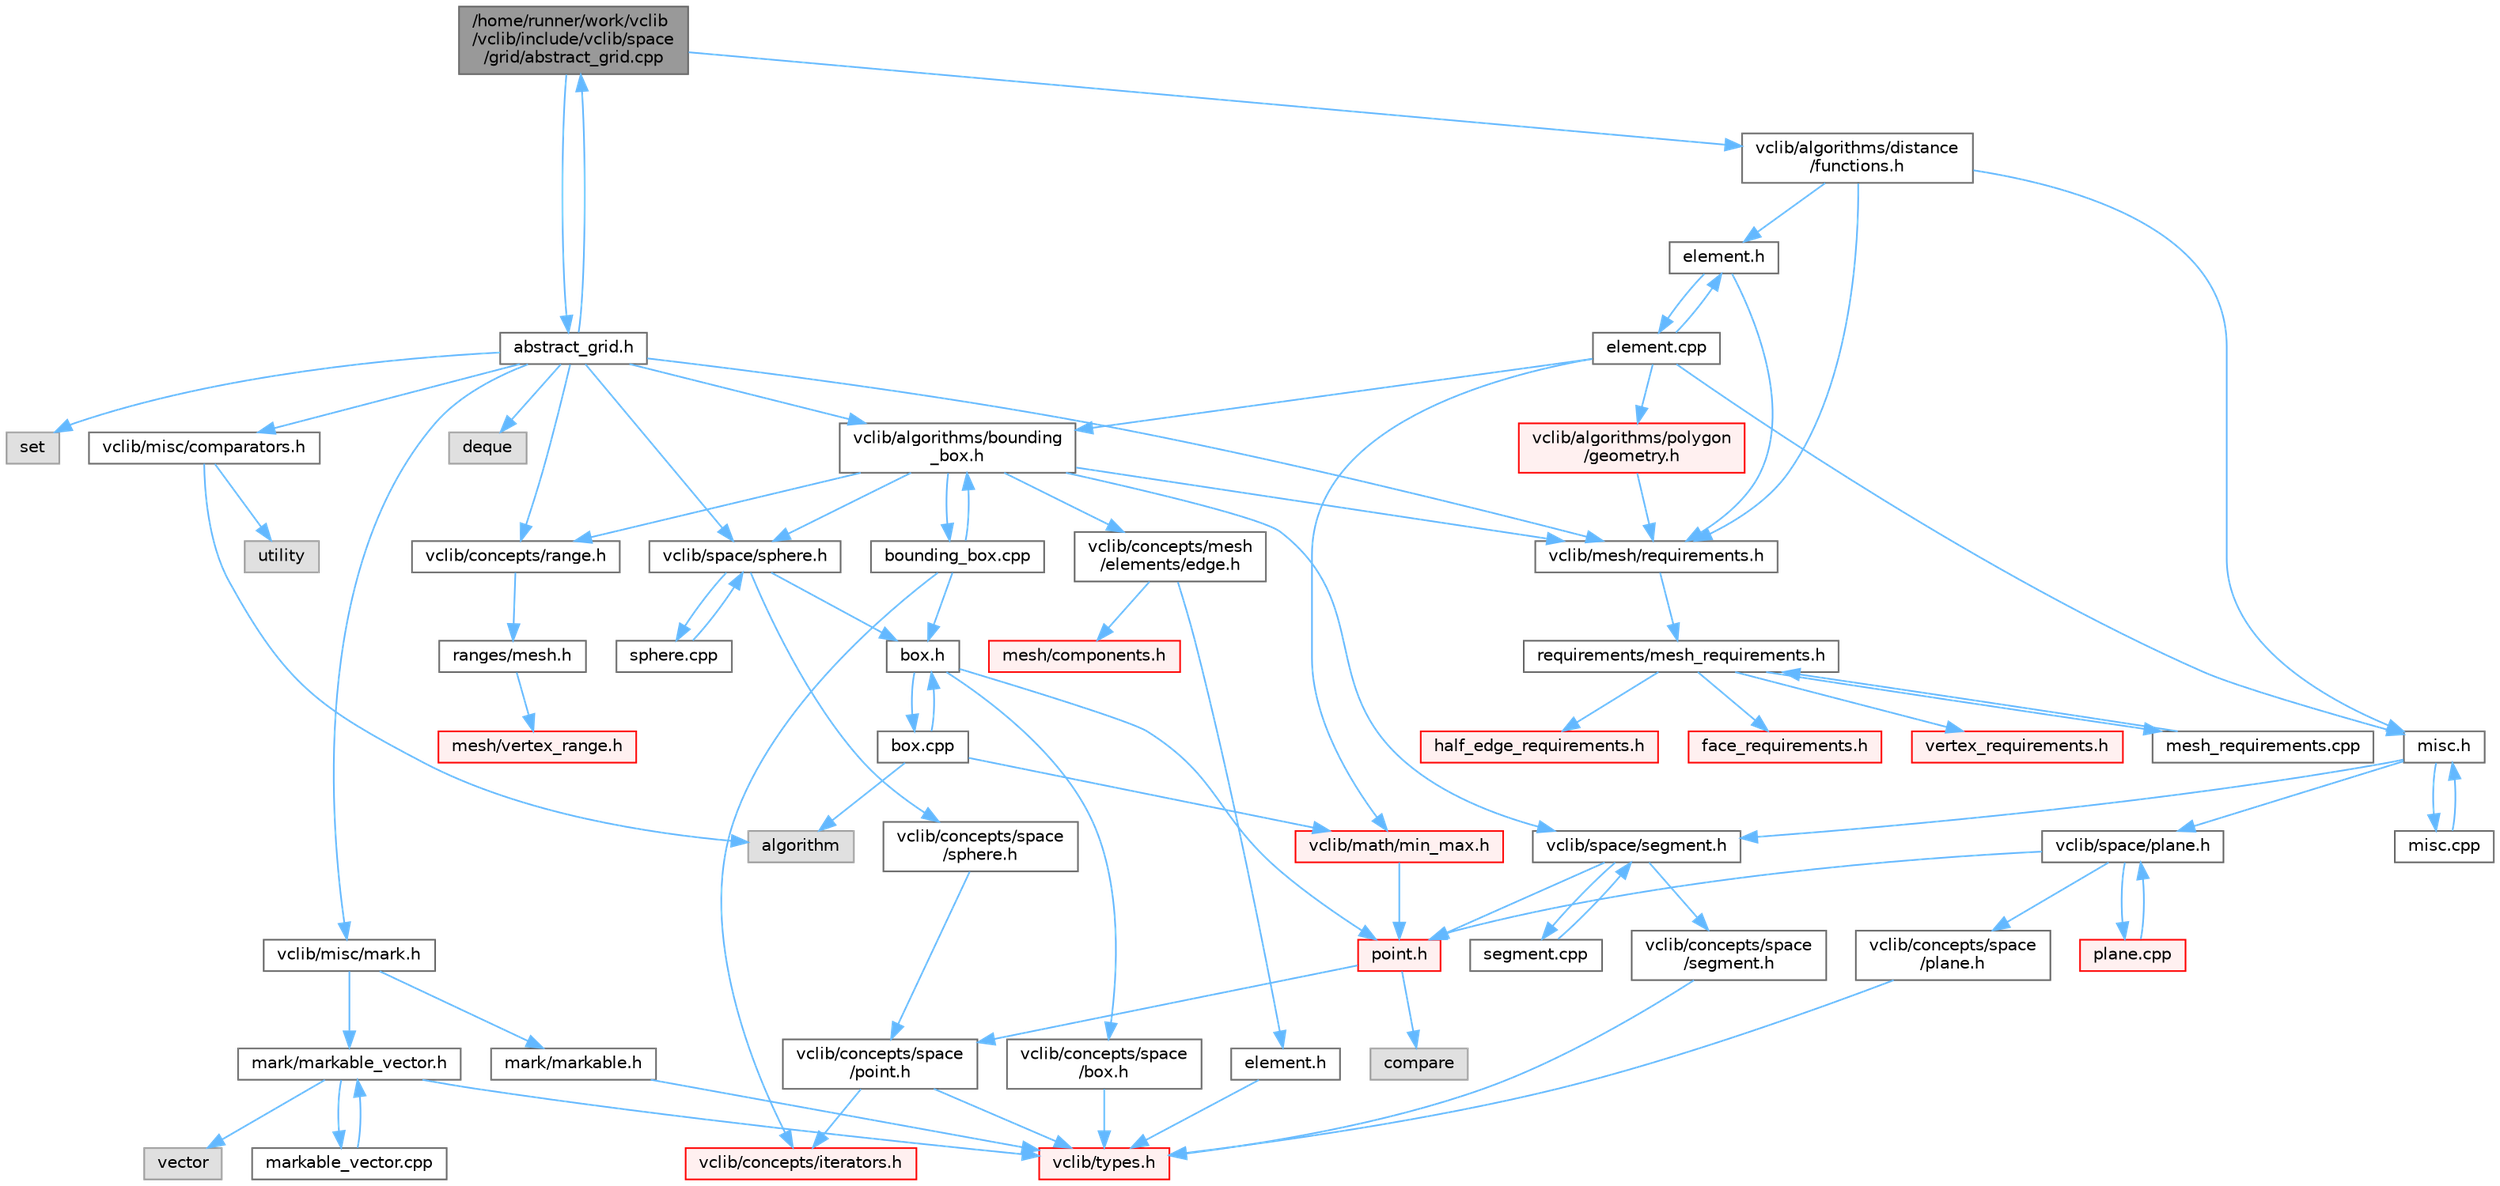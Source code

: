 digraph "/home/runner/work/vclib/vclib/include/vclib/space/grid/abstract_grid.cpp"
{
 // LATEX_PDF_SIZE
  bgcolor="transparent";
  edge [fontname=Helvetica,fontsize=10,labelfontname=Helvetica,labelfontsize=10];
  node [fontname=Helvetica,fontsize=10,shape=box,height=0.2,width=0.4];
  Node1 [label="/home/runner/work/vclib\l/vclib/include/vclib/space\l/grid/abstract_grid.cpp",height=0.2,width=0.4,color="gray40", fillcolor="grey60", style="filled", fontcolor="black",tooltip=" "];
  Node1 -> Node2 [color="steelblue1",style="solid"];
  Node2 [label="abstract_grid.h",height=0.2,width=0.4,color="grey40", fillcolor="white", style="filled",URL="$abstract__grid_8h.html",tooltip=" "];
  Node2 -> Node3 [color="steelblue1",style="solid"];
  Node3 [label="deque",height=0.2,width=0.4,color="grey60", fillcolor="#E0E0E0", style="filled",tooltip=" "];
  Node2 -> Node4 [color="steelblue1",style="solid"];
  Node4 [label="set",height=0.2,width=0.4,color="grey60", fillcolor="#E0E0E0", style="filled",tooltip=" "];
  Node2 -> Node5 [color="steelblue1",style="solid"];
  Node5 [label="vclib/algorithms/bounding\l_box.h",height=0.2,width=0.4,color="grey40", fillcolor="white", style="filled",URL="$algorithms_2bounding__box_8h.html",tooltip=" "];
  Node5 -> Node6 [color="steelblue1",style="solid"];
  Node6 [label="vclib/mesh/requirements.h",height=0.2,width=0.4,color="grey40", fillcolor="white", style="filled",URL="$requirements_8h.html",tooltip=" "];
  Node6 -> Node7 [color="steelblue1",style="solid"];
  Node7 [label="requirements/mesh_requirements.h",height=0.2,width=0.4,color="grey40", fillcolor="white", style="filled",URL="$mesh__requirements_8h.html",tooltip=" "];
  Node7 -> Node8 [color="steelblue1",style="solid"];
  Node8 [label="half_edge_requirements.h",height=0.2,width=0.4,color="red", fillcolor="#FFF0F0", style="filled",URL="$half__edge__requirements_8h.html",tooltip=" "];
  Node7 -> Node152 [color="steelblue1",style="solid"];
  Node152 [label="face_requirements.h",height=0.2,width=0.4,color="red", fillcolor="#FFF0F0", style="filled",URL="$face__requirements_8h.html",tooltip=" "];
  Node7 -> Node71 [color="steelblue1",style="solid"];
  Node71 [label="vertex_requirements.h",height=0.2,width=0.4,color="red", fillcolor="#FFF0F0", style="filled",URL="$vertex__requirements_8h.html",tooltip=" "];
  Node7 -> Node177 [color="steelblue1",style="solid"];
  Node177 [label="mesh_requirements.cpp",height=0.2,width=0.4,color="grey40", fillcolor="white", style="filled",URL="$mesh__requirements_8cpp.html",tooltip=" "];
  Node177 -> Node7 [color="steelblue1",style="solid"];
  Node5 -> Node178 [color="steelblue1",style="solid"];
  Node178 [label="vclib/space/segment.h",height=0.2,width=0.4,color="grey40", fillcolor="white", style="filled",URL="$space_2segment_8h.html",tooltip=" "];
  Node178 -> Node179 [color="steelblue1",style="solid"];
  Node179 [label="vclib/concepts/space\l/segment.h",height=0.2,width=0.4,color="grey40", fillcolor="white", style="filled",URL="$concepts_2space_2segment_8h.html",tooltip=" "];
  Node179 -> Node14 [color="steelblue1",style="solid"];
  Node14 [label="vclib/types.h",height=0.2,width=0.4,color="red", fillcolor="#FFF0F0", style="filled",URL="$types_8h.html",tooltip=" "];
  Node178 -> Node31 [color="steelblue1",style="solid"];
  Node31 [label="point.h",height=0.2,width=0.4,color="red", fillcolor="#FFF0F0", style="filled",URL="$space_2point_8h.html",tooltip=" "];
  Node31 -> Node32 [color="steelblue1",style="solid"];
  Node32 [label="compare",height=0.2,width=0.4,color="grey60", fillcolor="#E0E0E0", style="filled",tooltip=" "];
  Node31 -> Node35 [color="steelblue1",style="solid"];
  Node35 [label="vclib/concepts/space\l/point.h",height=0.2,width=0.4,color="grey40", fillcolor="white", style="filled",URL="$concepts_2space_2point_8h.html",tooltip=" "];
  Node35 -> Node36 [color="steelblue1",style="solid"];
  Node36 [label="vclib/concepts/iterators.h",height=0.2,width=0.4,color="red", fillcolor="#FFF0F0", style="filled",URL="$concepts_2iterators_8h.html",tooltip=" "];
  Node35 -> Node14 [color="steelblue1",style="solid"];
  Node178 -> Node180 [color="steelblue1",style="solid"];
  Node180 [label="segment.cpp",height=0.2,width=0.4,color="grey40", fillcolor="white", style="filled",URL="$segment_8cpp.html",tooltip=" "];
  Node180 -> Node178 [color="steelblue1",style="solid"];
  Node5 -> Node181 [color="steelblue1",style="solid"];
  Node181 [label="vclib/space/sphere.h",height=0.2,width=0.4,color="grey40", fillcolor="white", style="filled",URL="$space_2sphere_8h.html",tooltip=" "];
  Node181 -> Node182 [color="steelblue1",style="solid"];
  Node182 [label="vclib/concepts/space\l/sphere.h",height=0.2,width=0.4,color="grey40", fillcolor="white", style="filled",URL="$concepts_2space_2sphere_8h.html",tooltip=" "];
  Node182 -> Node35 [color="steelblue1",style="solid"];
  Node181 -> Node183 [color="steelblue1",style="solid"];
  Node183 [label="box.h",height=0.2,width=0.4,color="grey40", fillcolor="white", style="filled",URL="$space_2box_8h.html",tooltip=" "];
  Node183 -> Node184 [color="steelblue1",style="solid"];
  Node184 [label="vclib/concepts/space\l/box.h",height=0.2,width=0.4,color="grey40", fillcolor="white", style="filled",URL="$concepts_2space_2box_8h.html",tooltip=" "];
  Node184 -> Node14 [color="steelblue1",style="solid"];
  Node183 -> Node31 [color="steelblue1",style="solid"];
  Node183 -> Node185 [color="steelblue1",style="solid"];
  Node185 [label="box.cpp",height=0.2,width=0.4,color="grey40", fillcolor="white", style="filled",URL="$box_8cpp.html",tooltip=" "];
  Node185 -> Node183 [color="steelblue1",style="solid"];
  Node185 -> Node91 [color="steelblue1",style="solid"];
  Node91 [label="algorithm",height=0.2,width=0.4,color="grey60", fillcolor="#E0E0E0", style="filled",tooltip=" "];
  Node185 -> Node186 [color="steelblue1",style="solid"];
  Node186 [label="vclib/math/min_max.h",height=0.2,width=0.4,color="red", fillcolor="#FFF0F0", style="filled",URL="$min__max_8h.html",tooltip=" "];
  Node186 -> Node31 [color="steelblue1",style="solid"];
  Node181 -> Node188 [color="steelblue1",style="solid"];
  Node188 [label="sphere.cpp",height=0.2,width=0.4,color="grey40", fillcolor="white", style="filled",URL="$space_2sphere_8cpp.html",tooltip=" "];
  Node188 -> Node181 [color="steelblue1",style="solid"];
  Node5 -> Node189 [color="steelblue1",style="solid"];
  Node189 [label="vclib/concepts/mesh\l/elements/edge.h",height=0.2,width=0.4,color="grey40", fillcolor="white", style="filled",URL="$concepts_2mesh_2elements_2edge_8h.html",tooltip=" "];
  Node189 -> Node10 [color="steelblue1",style="solid"];
  Node10 [label="mesh/components.h",height=0.2,width=0.4,color="red", fillcolor="#FFF0F0", style="filled",URL="$concepts_2mesh_2components_8h.html",tooltip=" "];
  Node189 -> Node65 [color="steelblue1",style="solid"];
  Node65 [label="element.h",height=0.2,width=0.4,color="grey40", fillcolor="white", style="filled",URL="$concepts_2mesh_2elements_2element_8h.html",tooltip=" "];
  Node65 -> Node14 [color="steelblue1",style="solid"];
  Node5 -> Node190 [color="steelblue1",style="solid"];
  Node190 [label="vclib/concepts/range.h",height=0.2,width=0.4,color="grey40", fillcolor="white", style="filled",URL="$range_8h.html",tooltip=" "];
  Node190 -> Node191 [color="steelblue1",style="solid"];
  Node191 [label="ranges/mesh.h",height=0.2,width=0.4,color="grey40", fillcolor="white", style="filled",URL="$concepts_2ranges_2mesh_8h.html",tooltip=" "];
  Node191 -> Node192 [color="steelblue1",style="solid"];
  Node192 [label="mesh/vertex_range.h",height=0.2,width=0.4,color="red", fillcolor="#FFF0F0", style="filled",URL="$vertex__range_8h.html",tooltip=" "];
  Node5 -> Node196 [color="steelblue1",style="solid"];
  Node196 [label="bounding_box.cpp",height=0.2,width=0.4,color="grey40", fillcolor="white", style="filled",URL="$algorithms_2bounding__box_8cpp.html",tooltip=" "];
  Node196 -> Node5 [color="steelblue1",style="solid"];
  Node196 -> Node36 [color="steelblue1",style="solid"];
  Node196 -> Node183 [color="steelblue1",style="solid"];
  Node2 -> Node190 [color="steelblue1",style="solid"];
  Node2 -> Node6 [color="steelblue1",style="solid"];
  Node2 -> Node197 [color="steelblue1",style="solid"];
  Node197 [label="vclib/misc/comparators.h",height=0.2,width=0.4,color="grey40", fillcolor="white", style="filled",URL="$comparators_8h.html",tooltip=" "];
  Node197 -> Node91 [color="steelblue1",style="solid"];
  Node197 -> Node198 [color="steelblue1",style="solid"];
  Node198 [label="utility",height=0.2,width=0.4,color="grey60", fillcolor="#E0E0E0", style="filled",tooltip=" "];
  Node2 -> Node199 [color="steelblue1",style="solid"];
  Node199 [label="vclib/misc/mark.h",height=0.2,width=0.4,color="grey40", fillcolor="white", style="filled",URL="$misc_2mark_8h.html",tooltip=" "];
  Node199 -> Node200 [color="steelblue1",style="solid"];
  Node200 [label="mark/markable.h",height=0.2,width=0.4,color="grey40", fillcolor="white", style="filled",URL="$markable_8h.html",tooltip=" "];
  Node200 -> Node14 [color="steelblue1",style="solid"];
  Node199 -> Node201 [color="steelblue1",style="solid"];
  Node201 [label="mark/markable_vector.h",height=0.2,width=0.4,color="grey40", fillcolor="white", style="filled",URL="$markable__vector_8h.html",tooltip=" "];
  Node201 -> Node12 [color="steelblue1",style="solid"];
  Node12 [label="vector",height=0.2,width=0.4,color="grey60", fillcolor="#E0E0E0", style="filled",tooltip=" "];
  Node201 -> Node14 [color="steelblue1",style="solid"];
  Node201 -> Node202 [color="steelblue1",style="solid"];
  Node202 [label="markable_vector.cpp",height=0.2,width=0.4,color="grey40", fillcolor="white", style="filled",URL="$markable__vector_8cpp.html",tooltip=" "];
  Node202 -> Node201 [color="steelblue1",style="solid"];
  Node2 -> Node181 [color="steelblue1",style="solid"];
  Node2 -> Node1 [color="steelblue1",style="solid"];
  Node1 -> Node203 [color="steelblue1",style="solid"];
  Node203 [label="vclib/algorithms/distance\l/functions.h",height=0.2,width=0.4,color="grey40", fillcolor="white", style="filled",URL="$distance_2functions_8h.html",tooltip=" "];
  Node203 -> Node204 [color="steelblue1",style="solid"];
  Node204 [label="element.h",height=0.2,width=0.4,color="grey40", fillcolor="white", style="filled",URL="$algorithms_2distance_2element_8h.html",tooltip=" "];
  Node204 -> Node6 [color="steelblue1",style="solid"];
  Node204 -> Node205 [color="steelblue1",style="solid"];
  Node205 [label="element.cpp",height=0.2,width=0.4,color="grey40", fillcolor="white", style="filled",URL="$algorithms_2distance_2element_8cpp.html",tooltip=" "];
  Node205 -> Node204 [color="steelblue1",style="solid"];
  Node205 -> Node206 [color="steelblue1",style="solid"];
  Node206 [label="misc.h",height=0.2,width=0.4,color="grey40", fillcolor="white", style="filled",URL="$distance_2misc_8h.html",tooltip=" "];
  Node206 -> Node207 [color="steelblue1",style="solid"];
  Node207 [label="vclib/space/plane.h",height=0.2,width=0.4,color="grey40", fillcolor="white", style="filled",URL="$space_2plane_8h.html",tooltip=" "];
  Node207 -> Node208 [color="steelblue1",style="solid"];
  Node208 [label="vclib/concepts/space\l/plane.h",height=0.2,width=0.4,color="grey40", fillcolor="white", style="filled",URL="$concepts_2space_2plane_8h.html",tooltip=" "];
  Node208 -> Node14 [color="steelblue1",style="solid"];
  Node207 -> Node31 [color="steelblue1",style="solid"];
  Node207 -> Node209 [color="steelblue1",style="solid"];
  Node209 [label="plane.cpp",height=0.2,width=0.4,color="red", fillcolor="#FFF0F0", style="filled",URL="$plane_8cpp.html",tooltip=" "];
  Node209 -> Node207 [color="steelblue1",style="solid"];
  Node206 -> Node178 [color="steelblue1",style="solid"];
  Node206 -> Node211 [color="steelblue1",style="solid"];
  Node211 [label="misc.cpp",height=0.2,width=0.4,color="grey40", fillcolor="white", style="filled",URL="$distance_2misc_8cpp.html",tooltip=" "];
  Node211 -> Node206 [color="steelblue1",style="solid"];
  Node205 -> Node5 [color="steelblue1",style="solid"];
  Node205 -> Node212 [color="steelblue1",style="solid"];
  Node212 [label="vclib/algorithms/polygon\l/geometry.h",height=0.2,width=0.4,color="red", fillcolor="#FFF0F0", style="filled",URL="$geometry_8h.html",tooltip=" "];
  Node212 -> Node6 [color="steelblue1",style="solid"];
  Node205 -> Node186 [color="steelblue1",style="solid"];
  Node203 -> Node206 [color="steelblue1",style="solid"];
  Node203 -> Node6 [color="steelblue1",style="solid"];
}

